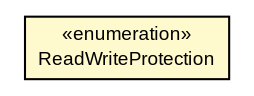 #!/usr/local/bin/dot
#
# Class diagram 
# Generated by UMLGraph version R5_7_2-3-gee82a7 (http://www.umlgraph.org/)
#

digraph G {
	edge [fontname="arial",fontsize=10,labelfontname="arial",labelfontsize=10];
	node [fontname="arial",fontsize=10,shape=plaintext];
	nodesep=0.25;
	ranksep=0.5;
	// com.st.st25sdk.TagHelper.ReadWriteProtection
	c38393 [label=<<table title="com.st.st25sdk.TagHelper.ReadWriteProtection" border="0" cellborder="1" cellspacing="0" cellpadding="2" port="p" bgcolor="lemonChiffon" href="./TagHelper.ReadWriteProtection.html">
		<tr><td><table border="0" cellspacing="0" cellpadding="1">
<tr><td align="center" balign="center"> &#171;enumeration&#187; </td></tr>
<tr><td align="center" balign="center"> ReadWriteProtection </td></tr>
		</table></td></tr>
		</table>>, URL="./TagHelper.ReadWriteProtection.html", fontname="arial", fontcolor="black", fontsize=9.0];
}

